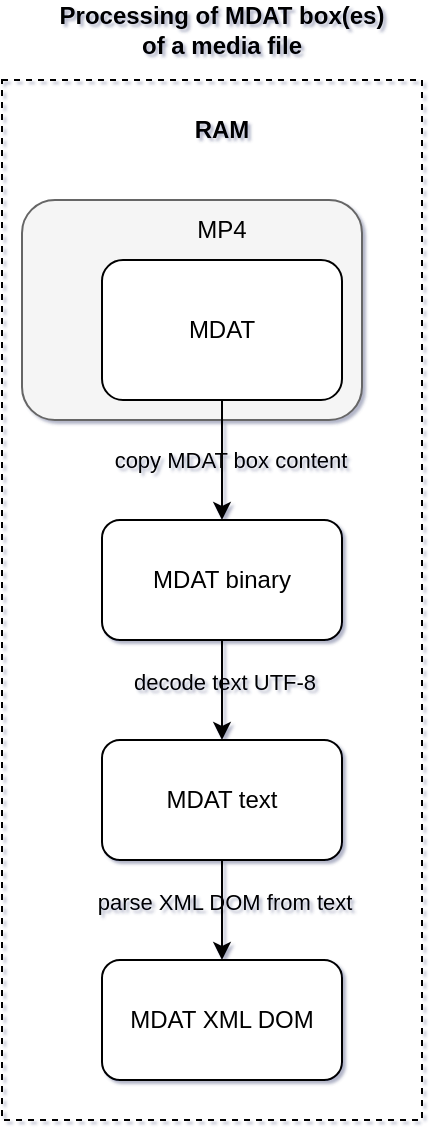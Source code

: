 <mxfile>
    <diagram id="p693WJ-BOVBIbAue1NAQ" name="Page-1">
        <mxGraphModel dx="592" dy="628" grid="1" gridSize="10" guides="1" tooltips="1" connect="1" arrows="1" fold="1" page="1" pageScale="1" pageWidth="827" pageHeight="1169" background="#ffffff" math="0" shadow="1">
            <root>
                <mxCell id="0"/>
                <mxCell id="1" parent="0"/>
                <mxCell id="19" value="" style="group;labelBackgroundColor=none;" parent="1" vertex="1" connectable="0">
                    <mxGeometry x="30" y="30" width="210" height="560" as="geometry"/>
                </mxCell>
                <mxCell id="17" value="" style="rounded=0;whiteSpace=wrap;html=1;dashed=1;labelBackgroundColor=none;fillColor=none;" parent="19" vertex="1">
                    <mxGeometry y="40" width="210" height="520" as="geometry"/>
                </mxCell>
                <mxCell id="2" value="MDAT binary" style="rounded=1;whiteSpace=wrap;html=1;labelBackgroundColor=none;" parent="19" vertex="1">
                    <mxGeometry x="50" y="260" width="120" height="60" as="geometry"/>
                </mxCell>
                <mxCell id="3" value="MDAT text" style="rounded=1;whiteSpace=wrap;html=1;labelBackgroundColor=none;" parent="19" vertex="1">
                    <mxGeometry x="50" y="370" width="120" height="60" as="geometry"/>
                </mxCell>
                <mxCell id="4" value="MDAT XML DOM" style="rounded=1;whiteSpace=wrap;html=1;labelBackgroundColor=none;" parent="19" vertex="1">
                    <mxGeometry x="50" y="480" width="120" height="60" as="geometry"/>
                </mxCell>
                <mxCell id="5" value="" style="rounded=1;whiteSpace=wrap;html=1;fillColor=#f5f5f5;fontColor=#333333;strokeColor=#666666;labelBackgroundColor=none;" parent="19" vertex="1">
                    <mxGeometry x="10" y="100" width="170" height="110" as="geometry"/>
                </mxCell>
                <mxCell id="6" value="MDAT" style="rounded=1;whiteSpace=wrap;html=1;labelBackgroundColor=none;" parent="19" vertex="1">
                    <mxGeometry x="50" y="130" width="120" height="70" as="geometry"/>
                </mxCell>
                <mxCell id="7" value="MP4" style="text;html=1;strokeColor=none;fillColor=none;align=center;verticalAlign=middle;whiteSpace=wrap;rounded=0;labelBackgroundColor=none;" parent="19" vertex="1">
                    <mxGeometry x="80" y="100" width="60" height="30" as="geometry"/>
                </mxCell>
                <mxCell id="8" value="" style="endArrow=classic;html=1;entryX=0.5;entryY=0;entryDx=0;entryDy=0;labelBackgroundColor=none;" parent="19" source="2" target="3" edge="1">
                    <mxGeometry width="50" height="50" relative="1" as="geometry">
                        <mxPoint x="-20" y="270" as="sourcePoint"/>
                        <mxPoint x="30" y="220" as="targetPoint"/>
                    </mxGeometry>
                </mxCell>
                <mxCell id="9" value="decode text UTF-8" style="edgeLabel;html=1;align=center;verticalAlign=middle;resizable=0;points=[];labelBackgroundColor=none;" parent="8" vertex="1" connectable="0">
                    <mxGeometry x="-0.168" y="1" relative="1" as="geometry">
                        <mxPoint as="offset"/>
                    </mxGeometry>
                </mxCell>
                <mxCell id="10" value="" style="endArrow=classic;html=1;labelBackgroundColor=none;" parent="19" source="3" target="4" edge="1">
                    <mxGeometry width="50" height="50" relative="1" as="geometry">
                        <mxPoint x="120" y="340" as="sourcePoint"/>
                        <mxPoint x="120" y="380" as="targetPoint"/>
                    </mxGeometry>
                </mxCell>
                <mxCell id="11" value="parse XML DOM from text" style="edgeLabel;html=1;align=center;verticalAlign=middle;resizable=0;points=[];labelBackgroundColor=none;" parent="10" vertex="1" connectable="0">
                    <mxGeometry x="-0.168" y="1" relative="1" as="geometry">
                        <mxPoint as="offset"/>
                    </mxGeometry>
                </mxCell>
                <mxCell id="12" value="" style="endArrow=classic;html=1;entryX=0.5;entryY=0;entryDx=0;entryDy=0;labelBackgroundColor=none;" parent="19" source="6" target="2" edge="1">
                    <mxGeometry width="50" height="50" relative="1" as="geometry">
                        <mxPoint x="120" y="330" as="sourcePoint"/>
                        <mxPoint x="120" y="380" as="targetPoint"/>
                    </mxGeometry>
                </mxCell>
                <mxCell id="13" value="copy MDAT box content" style="edgeLabel;html=1;align=center;verticalAlign=middle;resizable=0;points=[];labelBackgroundColor=none;" parent="12" vertex="1" connectable="0">
                    <mxGeometry x="-0.168" y="1" relative="1" as="geometry">
                        <mxPoint x="3" y="5" as="offset"/>
                    </mxGeometry>
                </mxCell>
                <mxCell id="16" value="Processing of MDAT box(es) of a media file" style="text;html=1;strokeColor=none;fillColor=none;align=center;verticalAlign=middle;whiteSpace=wrap;rounded=0;fontStyle=1;labelBackgroundColor=none;" parent="19" vertex="1">
                    <mxGeometry x="25" width="170" height="30" as="geometry"/>
                </mxCell>
                <mxCell id="18" value="&lt;b&gt;RAM&lt;/b&gt;" style="text;html=1;strokeColor=none;fillColor=none;align=center;verticalAlign=middle;whiteSpace=wrap;rounded=0;dashed=1;labelBackgroundColor=none;" parent="19" vertex="1">
                    <mxGeometry x="80" y="50" width="60" height="30" as="geometry"/>
                </mxCell>
            </root>
        </mxGraphModel>
    </diagram>
</mxfile>

